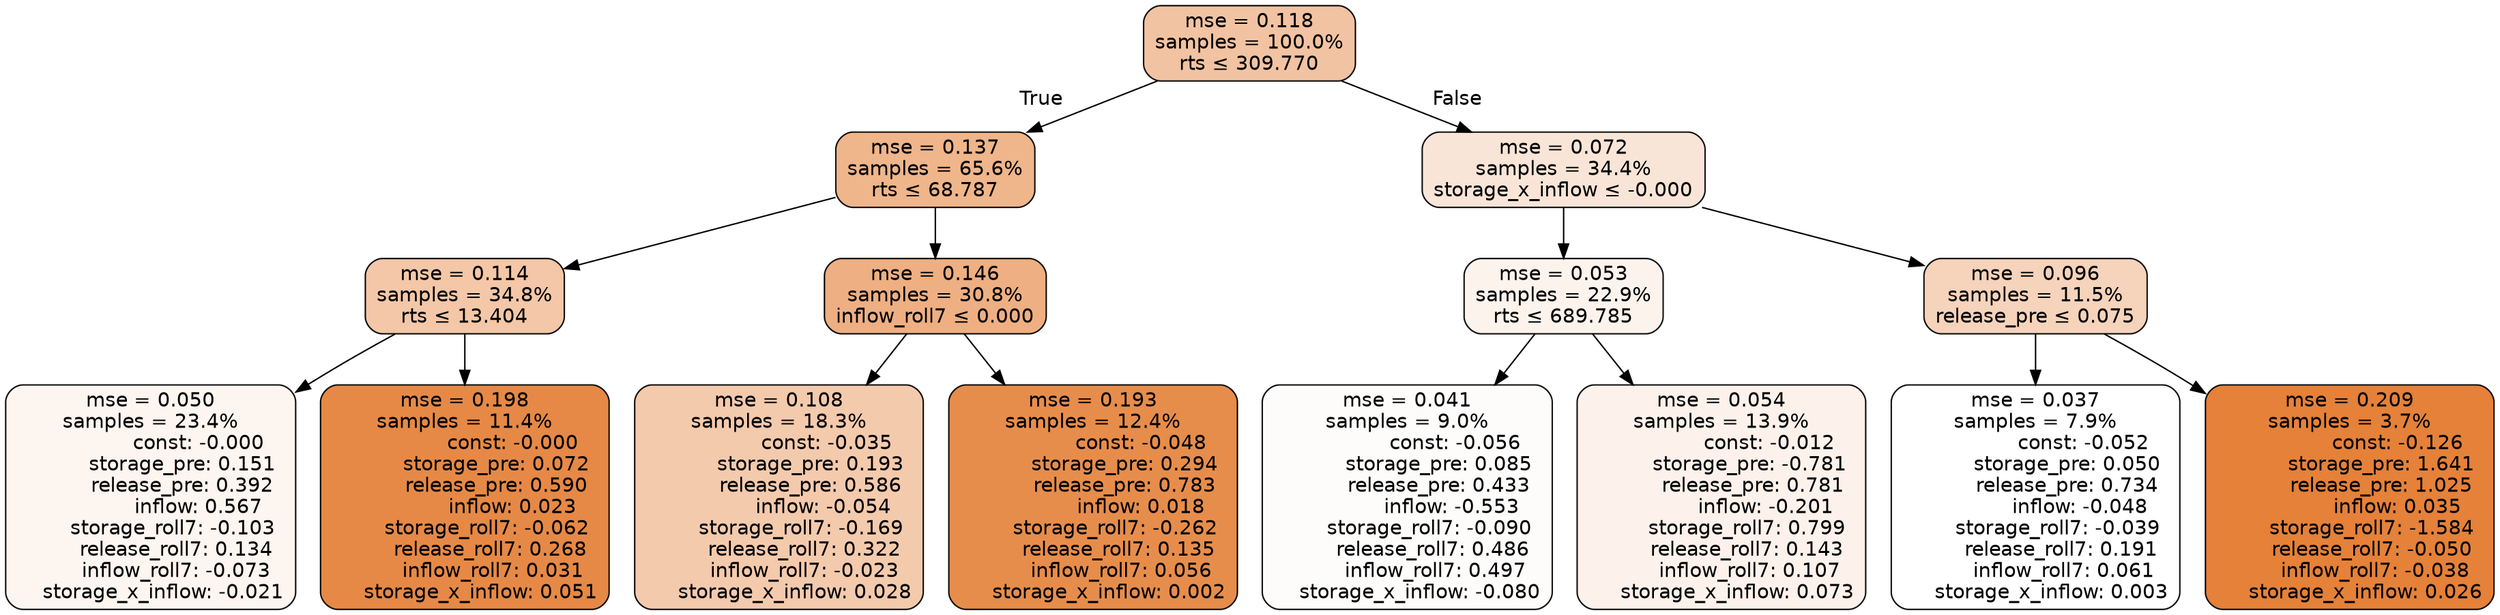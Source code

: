 digraph tree {
bgcolor="transparent"
node [shape=rectangle, style="filled, rounded", color="black", fontname=helvetica] ;
edge [fontname=helvetica] ;
	"0" [label="mse = 0.118
samples = 100.0%
rts &le; 309.770", fillcolor="#f2c3a2"]
	"1" [label="mse = 0.137
samples = 65.6%
rts &le; 68.787", fillcolor="#efb58b"]
	"2" [label="mse = 0.114
samples = 34.8%
rts &le; 13.404", fillcolor="#f3c7a7"]
	"3" [label="mse = 0.050
samples = 23.4%
               const: -0.000
          storage_pre: 0.151
          release_pre: 0.392
               inflow: 0.567
       storage_roll7: -0.103
        release_roll7: 0.134
        inflow_roll7: -0.073
    storage_x_inflow: -0.021", fillcolor="#fdf5f0"]
	"4" [label="mse = 0.198
samples = 11.4%
               const: -0.000
          storage_pre: 0.072
          release_pre: 0.590
               inflow: 0.023
       storage_roll7: -0.062
        release_roll7: 0.268
         inflow_roll7: 0.031
     storage_x_inflow: 0.051", fillcolor="#e68946"]
	"5" [label="mse = 0.146
samples = 30.8%
inflow_roll7 &le; 0.000", fillcolor="#eeaf82"]
	"6" [label="mse = 0.108
samples = 18.3%
               const: -0.035
          storage_pre: 0.193
          release_pre: 0.586
              inflow: -0.054
       storage_roll7: -0.169
        release_roll7: 0.322
        inflow_roll7: -0.023
     storage_x_inflow: 0.028", fillcolor="#f4caad"]
	"7" [label="mse = 0.193
samples = 12.4%
               const: -0.048
          storage_pre: 0.294
          release_pre: 0.783
               inflow: 0.018
       storage_roll7: -0.262
        release_roll7: 0.135
         inflow_roll7: 0.056
     storage_x_inflow: 0.002", fillcolor="#e78d4c"]
	"8" [label="mse = 0.072
samples = 34.4%
storage_x_inflow &le; -0.000", fillcolor="#f9e5d7"]
	"9" [label="mse = 0.053
samples = 22.9%
rts &le; 689.785", fillcolor="#fcf3ec"]
	"10" [label="mse = 0.041
samples = 9.0%
               const: -0.056
          storage_pre: 0.085
          release_pre: 0.433
              inflow: -0.553
       storage_roll7: -0.090
        release_roll7: 0.486
         inflow_roll7: 0.497
    storage_x_inflow: -0.080", fillcolor="#fefcfb"]
	"11" [label="mse = 0.054
samples = 13.9%
               const: -0.012
         storage_pre: -0.781
          release_pre: 0.781
              inflow: -0.201
        storage_roll7: 0.799
        release_roll7: 0.143
         inflow_roll7: 0.107
     storage_x_inflow: 0.073", fillcolor="#fcf2eb"]
	"12" [label="mse = 0.096
samples = 11.5%
release_pre &le; 0.075", fillcolor="#f6d3bb"]
	"13" [label="mse = 0.037
samples = 7.9%
               const: -0.052
          storage_pre: 0.050
          release_pre: 0.734
              inflow: -0.048
       storage_roll7: -0.039
        release_roll7: 0.191
         inflow_roll7: 0.061
     storage_x_inflow: 0.003", fillcolor="#ffffff"]
	"14" [label="mse = 0.209
samples = 3.7%
               const: -0.126
          storage_pre: 1.641
          release_pre: 1.025
               inflow: 0.035
       storage_roll7: -1.584
       release_roll7: -0.050
        inflow_roll7: -0.038
     storage_x_inflow: 0.026", fillcolor="#e58139"]

	"0" -> "1" [labeldistance=2.5, labelangle=45, headlabel="True"]
	"1" -> "2"
	"2" -> "3"
	"2" -> "4"
	"1" -> "5"
	"5" -> "6"
	"5" -> "7"
	"0" -> "8" [labeldistance=2.5, labelangle=-45, headlabel="False"]
	"8" -> "9"
	"9" -> "10"
	"9" -> "11"
	"8" -> "12"
	"12" -> "13"
	"12" -> "14"
}